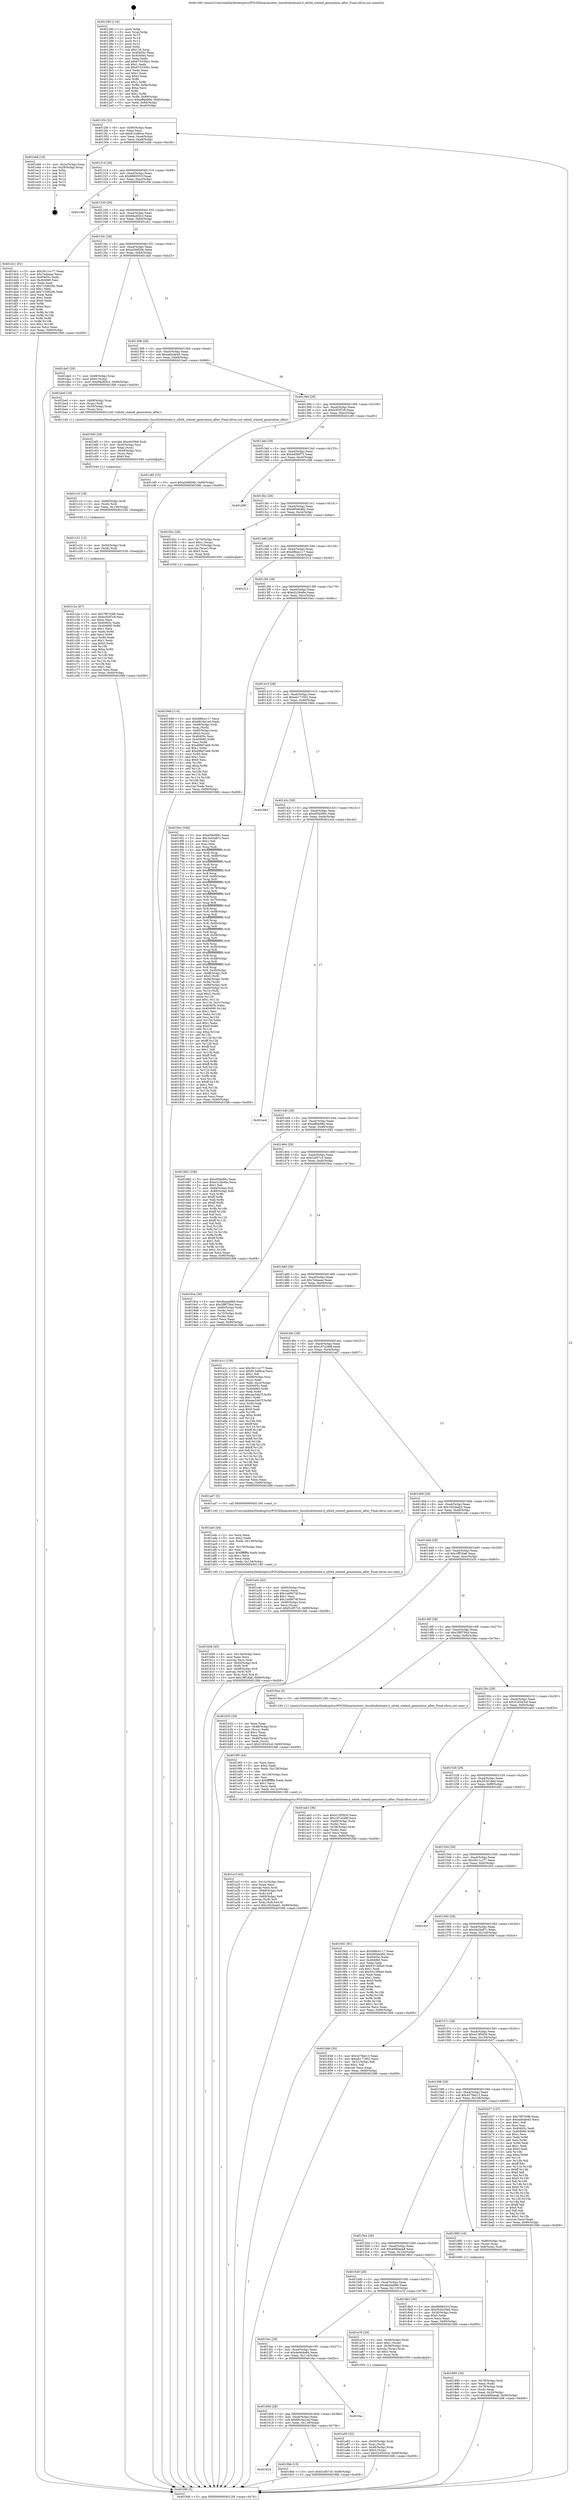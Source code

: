 digraph "0x401280" {
  label = "0x401280 (/mnt/c/Users/mathe/Desktop/tcc/POCII/binaries/extr_linuxfsnfsdstate.h_nfsd4_stateid_generation_after_Final-ollvm.out::main(0))"
  labelloc = "t"
  node[shape=record]

  Entry [label="",width=0.3,height=0.3,shape=circle,fillcolor=black,style=filled]
  "0x4012f4" [label="{
     0x4012f4 [32]\l
     | [instrs]\l
     &nbsp;&nbsp;0x4012f4 \<+6\>: mov -0x90(%rbp),%eax\l
     &nbsp;&nbsp;0x4012fa \<+2\>: mov %eax,%ecx\l
     &nbsp;&nbsp;0x4012fc \<+6\>: sub $0x812a8bca,%ecx\l
     &nbsp;&nbsp;0x401302 \<+6\>: mov %eax,-0xa4(%rbp)\l
     &nbsp;&nbsp;0x401308 \<+6\>: mov %ecx,-0xa8(%rbp)\l
     &nbsp;&nbsp;0x40130e \<+6\>: je 0000000000401ebb \<main+0xc3b\>\l
  }"]
  "0x401ebb" [label="{
     0x401ebb [18]\l
     | [instrs]\l
     &nbsp;&nbsp;0x401ebb \<+3\>: mov -0x2c(%rbp),%eax\l
     &nbsp;&nbsp;0x401ebe \<+4\>: lea -0x28(%rbp),%rsp\l
     &nbsp;&nbsp;0x401ec2 \<+1\>: pop %rbx\l
     &nbsp;&nbsp;0x401ec3 \<+2\>: pop %r12\l
     &nbsp;&nbsp;0x401ec5 \<+2\>: pop %r13\l
     &nbsp;&nbsp;0x401ec7 \<+2\>: pop %r14\l
     &nbsp;&nbsp;0x401ec9 \<+2\>: pop %r15\l
     &nbsp;&nbsp;0x401ecb \<+1\>: pop %rbp\l
     &nbsp;&nbsp;0x401ecc \<+1\>: ret\l
  }"]
  "0x401314" [label="{
     0x401314 [28]\l
     | [instrs]\l
     &nbsp;&nbsp;0x401314 \<+5\>: jmp 0000000000401319 \<main+0x99\>\l
     &nbsp;&nbsp;0x401319 \<+6\>: mov -0xa4(%rbp),%eax\l
     &nbsp;&nbsp;0x40131f \<+5\>: sub $0x8669351f,%eax\l
     &nbsp;&nbsp;0x401324 \<+6\>: mov %eax,-0xac(%rbp)\l
     &nbsp;&nbsp;0x40132a \<+6\>: je 0000000000401c94 \<main+0xa14\>\l
  }"]
  Exit [label="",width=0.3,height=0.3,shape=circle,fillcolor=black,style=filled,peripheries=2]
  "0x401c94" [label="{
     0x401c94\l
  }", style=dashed]
  "0x401330" [label="{
     0x401330 [28]\l
     | [instrs]\l
     &nbsp;&nbsp;0x401330 \<+5\>: jmp 0000000000401335 \<main+0xb5\>\l
     &nbsp;&nbsp;0x401335 \<+6\>: mov -0xa4(%rbp),%eax\l
     &nbsp;&nbsp;0x40133b \<+5\>: sub $0x94a4f3c3,%eax\l
     &nbsp;&nbsp;0x401340 \<+6\>: mov %eax,-0xb0(%rbp)\l
     &nbsp;&nbsp;0x401346 \<+6\>: je 0000000000401dc1 \<main+0xb41\>\l
  }"]
  "0x401c2e" [label="{
     0x401c2e [87]\l
     | [instrs]\l
     &nbsp;&nbsp;0x401c2e \<+5\>: mov $0x7f9703f6,%eax\l
     &nbsp;&nbsp;0x401c33 \<+5\>: mov $0xb3f3f7c9,%esi\l
     &nbsp;&nbsp;0x401c38 \<+2\>: xor %ecx,%ecx\l
     &nbsp;&nbsp;0x401c3a \<+7\>: mov 0x40405c,%edx\l
     &nbsp;&nbsp;0x401c41 \<+8\>: mov 0x404060,%r8d\l
     &nbsp;&nbsp;0x401c49 \<+3\>: sub $0x1,%ecx\l
     &nbsp;&nbsp;0x401c4c \<+3\>: mov %edx,%r9d\l
     &nbsp;&nbsp;0x401c4f \<+3\>: add %ecx,%r9d\l
     &nbsp;&nbsp;0x401c52 \<+4\>: imul %r9d,%edx\l
     &nbsp;&nbsp;0x401c56 \<+3\>: and $0x1,%edx\l
     &nbsp;&nbsp;0x401c59 \<+3\>: cmp $0x0,%edx\l
     &nbsp;&nbsp;0x401c5c \<+4\>: sete %r10b\l
     &nbsp;&nbsp;0x401c60 \<+4\>: cmp $0xa,%r8d\l
     &nbsp;&nbsp;0x401c64 \<+4\>: setl %r11b\l
     &nbsp;&nbsp;0x401c68 \<+3\>: mov %r10b,%bl\l
     &nbsp;&nbsp;0x401c6b \<+3\>: and %r11b,%bl\l
     &nbsp;&nbsp;0x401c6e \<+3\>: xor %r11b,%r10b\l
     &nbsp;&nbsp;0x401c71 \<+3\>: or %r10b,%bl\l
     &nbsp;&nbsp;0x401c74 \<+3\>: test $0x1,%bl\l
     &nbsp;&nbsp;0x401c77 \<+3\>: cmovne %esi,%eax\l
     &nbsp;&nbsp;0x401c7a \<+6\>: mov %eax,-0x90(%rbp)\l
     &nbsp;&nbsp;0x401c80 \<+5\>: jmp 0000000000401fd8 \<main+0xd58\>\l
  }"]
  "0x401dc1" [label="{
     0x401dc1 [91]\l
     | [instrs]\l
     &nbsp;&nbsp;0x401dc1 \<+5\>: mov $0x3611cc77,%eax\l
     &nbsp;&nbsp;0x401dc6 \<+5\>: mov $0x7edaaae,%ecx\l
     &nbsp;&nbsp;0x401dcb \<+7\>: mov 0x40405c,%edx\l
     &nbsp;&nbsp;0x401dd2 \<+7\>: mov 0x404060,%esi\l
     &nbsp;&nbsp;0x401dd9 \<+2\>: mov %edx,%edi\l
     &nbsp;&nbsp;0x401ddb \<+6\>: sub $0x7c30620b,%edi\l
     &nbsp;&nbsp;0x401de1 \<+3\>: sub $0x1,%edi\l
     &nbsp;&nbsp;0x401de4 \<+6\>: add $0x7c30620b,%edi\l
     &nbsp;&nbsp;0x401dea \<+3\>: imul %edi,%edx\l
     &nbsp;&nbsp;0x401ded \<+3\>: and $0x1,%edx\l
     &nbsp;&nbsp;0x401df0 \<+3\>: cmp $0x0,%edx\l
     &nbsp;&nbsp;0x401df3 \<+4\>: sete %r8b\l
     &nbsp;&nbsp;0x401df7 \<+3\>: cmp $0xa,%esi\l
     &nbsp;&nbsp;0x401dfa \<+4\>: setl %r9b\l
     &nbsp;&nbsp;0x401dfe \<+3\>: mov %r8b,%r10b\l
     &nbsp;&nbsp;0x401e01 \<+3\>: and %r9b,%r10b\l
     &nbsp;&nbsp;0x401e04 \<+3\>: xor %r9b,%r8b\l
     &nbsp;&nbsp;0x401e07 \<+3\>: or %r8b,%r10b\l
     &nbsp;&nbsp;0x401e0a \<+4\>: test $0x1,%r10b\l
     &nbsp;&nbsp;0x401e0e \<+3\>: cmovne %ecx,%eax\l
     &nbsp;&nbsp;0x401e11 \<+6\>: mov %eax,-0x90(%rbp)\l
     &nbsp;&nbsp;0x401e17 \<+5\>: jmp 0000000000401fd8 \<main+0xd58\>\l
  }"]
  "0x40134c" [label="{
     0x40134c [28]\l
     | [instrs]\l
     &nbsp;&nbsp;0x40134c \<+5\>: jmp 0000000000401351 \<main+0xd1\>\l
     &nbsp;&nbsp;0x401351 \<+6\>: mov -0xa4(%rbp),%eax\l
     &nbsp;&nbsp;0x401357 \<+5\>: sub $0xa549f26b,%eax\l
     &nbsp;&nbsp;0x40135c \<+6\>: mov %eax,-0xb4(%rbp)\l
     &nbsp;&nbsp;0x401362 \<+6\>: je 0000000000401da5 \<main+0xb25\>\l
  }"]
  "0x401c22" [label="{
     0x401c22 [12]\l
     | [instrs]\l
     &nbsp;&nbsp;0x401c22 \<+4\>: mov -0x50(%rbp),%rdi\l
     &nbsp;&nbsp;0x401c26 \<+3\>: mov (%rdi),%rdi\l
     &nbsp;&nbsp;0x401c29 \<+5\>: call 0000000000401030 \<free@plt\>\l
     | [calls]\l
     &nbsp;&nbsp;0x401030 \{1\} (unknown)\l
  }"]
  "0x401da5" [label="{
     0x401da5 [28]\l
     | [instrs]\l
     &nbsp;&nbsp;0x401da5 \<+7\>: mov -0x88(%rbp),%rax\l
     &nbsp;&nbsp;0x401dac \<+6\>: movl $0x0,(%rax)\l
     &nbsp;&nbsp;0x401db2 \<+10\>: movl $0x94a4f3c3,-0x90(%rbp)\l
     &nbsp;&nbsp;0x401dbc \<+5\>: jmp 0000000000401fd8 \<main+0xd58\>\l
  }"]
  "0x401368" [label="{
     0x401368 [28]\l
     | [instrs]\l
     &nbsp;&nbsp;0x401368 \<+5\>: jmp 000000000040136d \<main+0xed\>\l
     &nbsp;&nbsp;0x40136d \<+6\>: mov -0xa4(%rbp),%eax\l
     &nbsp;&nbsp;0x401373 \<+5\>: sub $0xaa9cde45,%eax\l
     &nbsp;&nbsp;0x401378 \<+6\>: mov %eax,-0xb8(%rbp)\l
     &nbsp;&nbsp;0x40137e \<+6\>: je 0000000000401be0 \<main+0x960\>\l
  }"]
  "0x401c10" [label="{
     0x401c10 [18]\l
     | [instrs]\l
     &nbsp;&nbsp;0x401c10 \<+4\>: mov -0x68(%rbp),%rdi\l
     &nbsp;&nbsp;0x401c14 \<+3\>: mov (%rdi),%rdi\l
     &nbsp;&nbsp;0x401c17 \<+6\>: mov %eax,-0x138(%rbp)\l
     &nbsp;&nbsp;0x401c1d \<+5\>: call 0000000000401030 \<free@plt\>\l
     | [calls]\l
     &nbsp;&nbsp;0x401030 \{1\} (unknown)\l
  }"]
  "0x401be0" [label="{
     0x401be0 [19]\l
     | [instrs]\l
     &nbsp;&nbsp;0x401be0 \<+4\>: mov -0x68(%rbp),%rax\l
     &nbsp;&nbsp;0x401be4 \<+3\>: mov (%rax),%rdi\l
     &nbsp;&nbsp;0x401be7 \<+4\>: mov -0x50(%rbp),%rax\l
     &nbsp;&nbsp;0x401beb \<+3\>: mov (%rax),%rsi\l
     &nbsp;&nbsp;0x401bee \<+5\>: call 0000000000401240 \<nfsd4_stateid_generation_after\>\l
     | [calls]\l
     &nbsp;&nbsp;0x401240 \{1\} (/mnt/c/Users/mathe/Desktop/tcc/POCII/binaries/extr_linuxfsnfsdstate.h_nfsd4_stateid_generation_after_Final-ollvm.out::nfsd4_stateid_generation_after)\l
  }"]
  "0x401384" [label="{
     0x401384 [28]\l
     | [instrs]\l
     &nbsp;&nbsp;0x401384 \<+5\>: jmp 0000000000401389 \<main+0x109\>\l
     &nbsp;&nbsp;0x401389 \<+6\>: mov -0xa4(%rbp),%eax\l
     &nbsp;&nbsp;0x40138f \<+5\>: sub $0xb3f3f7c9,%eax\l
     &nbsp;&nbsp;0x401394 \<+6\>: mov %eax,-0xbc(%rbp)\l
     &nbsp;&nbsp;0x40139a \<+6\>: je 0000000000401c85 \<main+0xa05\>\l
  }"]
  "0x401bf3" [label="{
     0x401bf3 [29]\l
     | [instrs]\l
     &nbsp;&nbsp;0x401bf3 \<+10\>: movabs $0x4020b6,%rdi\l
     &nbsp;&nbsp;0x401bfd \<+4\>: mov -0x40(%rbp),%rsi\l
     &nbsp;&nbsp;0x401c01 \<+2\>: mov %eax,(%rsi)\l
     &nbsp;&nbsp;0x401c03 \<+4\>: mov -0x40(%rbp),%rsi\l
     &nbsp;&nbsp;0x401c07 \<+2\>: mov (%rsi),%esi\l
     &nbsp;&nbsp;0x401c09 \<+2\>: mov $0x0,%al\l
     &nbsp;&nbsp;0x401c0b \<+5\>: call 0000000000401040 \<printf@plt\>\l
     | [calls]\l
     &nbsp;&nbsp;0x401040 \{1\} (unknown)\l
  }"]
  "0x401c85" [label="{
     0x401c85 [15]\l
     | [instrs]\l
     &nbsp;&nbsp;0x401c85 \<+10\>: movl $0xa549f26b,-0x90(%rbp)\l
     &nbsp;&nbsp;0x401c8f \<+5\>: jmp 0000000000401fd8 \<main+0xd58\>\l
  }"]
  "0x4013a0" [label="{
     0x4013a0 [28]\l
     | [instrs]\l
     &nbsp;&nbsp;0x4013a0 \<+5\>: jmp 00000000004013a5 \<main+0x125\>\l
     &nbsp;&nbsp;0x4013a5 \<+6\>: mov -0xa4(%rbp),%eax\l
     &nbsp;&nbsp;0x4013ab \<+5\>: sub $0xb45f4f75,%eax\l
     &nbsp;&nbsp;0x4013b0 \<+6\>: mov %eax,-0xc0(%rbp)\l
     &nbsp;&nbsp;0x4013b6 \<+6\>: je 0000000000401d96 \<main+0xb16\>\l
  }"]
  "0x401b08" [label="{
     0x401b08 [45]\l
     | [instrs]\l
     &nbsp;&nbsp;0x401b08 \<+6\>: mov -0x134(%rbp),%ecx\l
     &nbsp;&nbsp;0x401b0e \<+3\>: imul %eax,%ecx\l
     &nbsp;&nbsp;0x401b11 \<+3\>: movslq %ecx,%rdi\l
     &nbsp;&nbsp;0x401b14 \<+4\>: mov -0x50(%rbp),%r8\l
     &nbsp;&nbsp;0x401b18 \<+3\>: mov (%r8),%r8\l
     &nbsp;&nbsp;0x401b1b \<+4\>: mov -0x48(%rbp),%r9\l
     &nbsp;&nbsp;0x401b1f \<+3\>: movslq (%r9),%r9\l
     &nbsp;&nbsp;0x401b22 \<+4\>: mov %rdi,(%r8,%r9,8)\l
     &nbsp;&nbsp;0x401b26 \<+10\>: movl $0x1fff16a6,-0x90(%rbp)\l
     &nbsp;&nbsp;0x401b30 \<+5\>: jmp 0000000000401fd8 \<main+0xd58\>\l
  }"]
  "0x401d96" [label="{
     0x401d96\l
  }", style=dashed]
  "0x4013bc" [label="{
     0x4013bc [28]\l
     | [instrs]\l
     &nbsp;&nbsp;0x4013bc \<+5\>: jmp 00000000004013c1 \<main+0x141\>\l
     &nbsp;&nbsp;0x4013c1 \<+6\>: mov -0xa4(%rbp),%eax\l
     &nbsp;&nbsp;0x4013c7 \<+5\>: sub $0xb95de482,%eax\l
     &nbsp;&nbsp;0x4013cc \<+6\>: mov %eax,-0xc4(%rbp)\l
     &nbsp;&nbsp;0x4013d2 \<+6\>: je 000000000040192c \<main+0x6ac\>\l
  }"]
  "0x401adc" [label="{
     0x401adc [44]\l
     | [instrs]\l
     &nbsp;&nbsp;0x401adc \<+2\>: xor %ecx,%ecx\l
     &nbsp;&nbsp;0x401ade \<+5\>: mov $0x2,%edx\l
     &nbsp;&nbsp;0x401ae3 \<+6\>: mov %edx,-0x130(%rbp)\l
     &nbsp;&nbsp;0x401ae9 \<+1\>: cltd\l
     &nbsp;&nbsp;0x401aea \<+6\>: mov -0x130(%rbp),%esi\l
     &nbsp;&nbsp;0x401af0 \<+2\>: idiv %esi\l
     &nbsp;&nbsp;0x401af2 \<+6\>: imul $0xfffffffe,%edx,%edx\l
     &nbsp;&nbsp;0x401af8 \<+3\>: sub $0x1,%ecx\l
     &nbsp;&nbsp;0x401afb \<+2\>: sub %ecx,%edx\l
     &nbsp;&nbsp;0x401afd \<+6\>: mov %edx,-0x134(%rbp)\l
     &nbsp;&nbsp;0x401b03 \<+5\>: call 0000000000401160 \<next_i\>\l
     | [calls]\l
     &nbsp;&nbsp;0x401160 \{1\} (/mnt/c/Users/mathe/Desktop/tcc/POCII/binaries/extr_linuxfsnfsdstate.h_nfsd4_stateid_generation_after_Final-ollvm.out::next_i)\l
  }"]
  "0x40192c" [label="{
     0x40192c [29]\l
     | [instrs]\l
     &nbsp;&nbsp;0x40192c \<+4\>: mov -0x70(%rbp),%rax\l
     &nbsp;&nbsp;0x401930 \<+6\>: movl $0x1,(%rax)\l
     &nbsp;&nbsp;0x401936 \<+4\>: mov -0x70(%rbp),%rax\l
     &nbsp;&nbsp;0x40193a \<+3\>: movslq (%rax),%rax\l
     &nbsp;&nbsp;0x40193d \<+4\>: shl $0x3,%rax\l
     &nbsp;&nbsp;0x401941 \<+3\>: mov %rax,%rdi\l
     &nbsp;&nbsp;0x401944 \<+5\>: call 0000000000401050 \<malloc@plt\>\l
     | [calls]\l
     &nbsp;&nbsp;0x401050 \{1\} (unknown)\l
  }"]
  "0x4013d8" [label="{
     0x4013d8 [28]\l
     | [instrs]\l
     &nbsp;&nbsp;0x4013d8 \<+5\>: jmp 00000000004013dd \<main+0x15d\>\l
     &nbsp;&nbsp;0x4013dd \<+6\>: mov -0xa4(%rbp),%eax\l
     &nbsp;&nbsp;0x4013e3 \<+5\>: sub $0xd96ce117,%eax\l
     &nbsp;&nbsp;0x4013e8 \<+6\>: mov %eax,-0xc8(%rbp)\l
     &nbsp;&nbsp;0x4013ee \<+6\>: je 0000000000401f12 \<main+0xc92\>\l
  }"]
  "0x401a93" [label="{
     0x401a93 [32]\l
     | [instrs]\l
     &nbsp;&nbsp;0x401a93 \<+4\>: mov -0x50(%rbp),%rdi\l
     &nbsp;&nbsp;0x401a97 \<+3\>: mov %rax,(%rdi)\l
     &nbsp;&nbsp;0x401a9a \<+4\>: mov -0x48(%rbp),%rax\l
     &nbsp;&nbsp;0x401a9e \<+6\>: movl $0x0,(%rax)\l
     &nbsp;&nbsp;0x401aa4 \<+10\>: movl $0x316543cd,-0x90(%rbp)\l
     &nbsp;&nbsp;0x401aae \<+5\>: jmp 0000000000401fd8 \<main+0xd58\>\l
  }"]
  "0x401f12" [label="{
     0x401f12\l
  }", style=dashed]
  "0x4013f4" [label="{
     0x4013f4 [28]\l
     | [instrs]\l
     &nbsp;&nbsp;0x4013f4 \<+5\>: jmp 00000000004013f9 \<main+0x179\>\l
     &nbsp;&nbsp;0x4013f9 \<+6\>: mov -0xa4(%rbp),%eax\l
     &nbsp;&nbsp;0x4013ff \<+5\>: sub $0xe2c3b46a,%eax\l
     &nbsp;&nbsp;0x401404 \<+6\>: mov %eax,-0xcc(%rbp)\l
     &nbsp;&nbsp;0x40140a \<+6\>: je 00000000004016ec \<main+0x46c\>\l
  }"]
  "0x401a1f" [label="{
     0x401a1f [45]\l
     | [instrs]\l
     &nbsp;&nbsp;0x401a1f \<+6\>: mov -0x12c(%rbp),%ecx\l
     &nbsp;&nbsp;0x401a25 \<+3\>: imul %eax,%ecx\l
     &nbsp;&nbsp;0x401a28 \<+3\>: movslq %ecx,%rdi\l
     &nbsp;&nbsp;0x401a2b \<+4\>: mov -0x68(%rbp),%r8\l
     &nbsp;&nbsp;0x401a2f \<+3\>: mov (%r8),%r8\l
     &nbsp;&nbsp;0x401a32 \<+4\>: mov -0x60(%rbp),%r9\l
     &nbsp;&nbsp;0x401a36 \<+3\>: movslq (%r9),%r9\l
     &nbsp;&nbsp;0x401a39 \<+4\>: mov %rdi,(%r8,%r9,8)\l
     &nbsp;&nbsp;0x401a3d \<+10\>: movl $0x1922bab2,-0x90(%rbp)\l
     &nbsp;&nbsp;0x401a47 \<+5\>: jmp 0000000000401fd8 \<main+0xd58\>\l
  }"]
  "0x4016ec" [label="{
     0x4016ec [346]\l
     | [instrs]\l
     &nbsp;&nbsp;0x4016ec \<+5\>: mov $0xef5bd90c,%eax\l
     &nbsp;&nbsp;0x4016f1 \<+5\>: mov $0x3e43a87c,%ecx\l
     &nbsp;&nbsp;0x4016f6 \<+2\>: mov $0x1,%dl\l
     &nbsp;&nbsp;0x4016f8 \<+2\>: xor %esi,%esi\l
     &nbsp;&nbsp;0x4016fa \<+3\>: mov %rsp,%rdi\l
     &nbsp;&nbsp;0x4016fd \<+4\>: add $0xfffffffffffffff0,%rdi\l
     &nbsp;&nbsp;0x401701 \<+3\>: mov %rdi,%rsp\l
     &nbsp;&nbsp;0x401704 \<+7\>: mov %rdi,-0x88(%rbp)\l
     &nbsp;&nbsp;0x40170b \<+3\>: mov %rsp,%rdi\l
     &nbsp;&nbsp;0x40170e \<+4\>: add $0xfffffffffffffff0,%rdi\l
     &nbsp;&nbsp;0x401712 \<+3\>: mov %rdi,%rsp\l
     &nbsp;&nbsp;0x401715 \<+3\>: mov %rsp,%r8\l
     &nbsp;&nbsp;0x401718 \<+4\>: add $0xfffffffffffffff0,%r8\l
     &nbsp;&nbsp;0x40171c \<+3\>: mov %r8,%rsp\l
     &nbsp;&nbsp;0x40171f \<+4\>: mov %r8,-0x80(%rbp)\l
     &nbsp;&nbsp;0x401723 \<+3\>: mov %rsp,%r8\l
     &nbsp;&nbsp;0x401726 \<+4\>: add $0xfffffffffffffff0,%r8\l
     &nbsp;&nbsp;0x40172a \<+3\>: mov %r8,%rsp\l
     &nbsp;&nbsp;0x40172d \<+4\>: mov %r8,-0x78(%rbp)\l
     &nbsp;&nbsp;0x401731 \<+3\>: mov %rsp,%r8\l
     &nbsp;&nbsp;0x401734 \<+4\>: add $0xfffffffffffffff0,%r8\l
     &nbsp;&nbsp;0x401738 \<+3\>: mov %r8,%rsp\l
     &nbsp;&nbsp;0x40173b \<+4\>: mov %r8,-0x70(%rbp)\l
     &nbsp;&nbsp;0x40173f \<+3\>: mov %rsp,%r8\l
     &nbsp;&nbsp;0x401742 \<+4\>: add $0xfffffffffffffff0,%r8\l
     &nbsp;&nbsp;0x401746 \<+3\>: mov %r8,%rsp\l
     &nbsp;&nbsp;0x401749 \<+4\>: mov %r8,-0x68(%rbp)\l
     &nbsp;&nbsp;0x40174d \<+3\>: mov %rsp,%r8\l
     &nbsp;&nbsp;0x401750 \<+4\>: add $0xfffffffffffffff0,%r8\l
     &nbsp;&nbsp;0x401754 \<+3\>: mov %r8,%rsp\l
     &nbsp;&nbsp;0x401757 \<+4\>: mov %r8,-0x60(%rbp)\l
     &nbsp;&nbsp;0x40175b \<+3\>: mov %rsp,%r8\l
     &nbsp;&nbsp;0x40175e \<+4\>: add $0xfffffffffffffff0,%r8\l
     &nbsp;&nbsp;0x401762 \<+3\>: mov %r8,%rsp\l
     &nbsp;&nbsp;0x401765 \<+4\>: mov %r8,-0x58(%rbp)\l
     &nbsp;&nbsp;0x401769 \<+3\>: mov %rsp,%r8\l
     &nbsp;&nbsp;0x40176c \<+4\>: add $0xfffffffffffffff0,%r8\l
     &nbsp;&nbsp;0x401770 \<+3\>: mov %r8,%rsp\l
     &nbsp;&nbsp;0x401773 \<+4\>: mov %r8,-0x50(%rbp)\l
     &nbsp;&nbsp;0x401777 \<+3\>: mov %rsp,%r8\l
     &nbsp;&nbsp;0x40177a \<+4\>: add $0xfffffffffffffff0,%r8\l
     &nbsp;&nbsp;0x40177e \<+3\>: mov %r8,%rsp\l
     &nbsp;&nbsp;0x401781 \<+4\>: mov %r8,-0x48(%rbp)\l
     &nbsp;&nbsp;0x401785 \<+3\>: mov %rsp,%r8\l
     &nbsp;&nbsp;0x401788 \<+4\>: add $0xfffffffffffffff0,%r8\l
     &nbsp;&nbsp;0x40178c \<+3\>: mov %r8,%rsp\l
     &nbsp;&nbsp;0x40178f \<+4\>: mov %r8,-0x40(%rbp)\l
     &nbsp;&nbsp;0x401793 \<+7\>: mov -0x88(%rbp),%r8\l
     &nbsp;&nbsp;0x40179a \<+7\>: movl $0x0,(%r8)\l
     &nbsp;&nbsp;0x4017a1 \<+7\>: mov -0x94(%rbp),%r9d\l
     &nbsp;&nbsp;0x4017a8 \<+3\>: mov %r9d,(%rdi)\l
     &nbsp;&nbsp;0x4017ab \<+4\>: mov -0x80(%rbp),%r8\l
     &nbsp;&nbsp;0x4017af \<+7\>: mov -0xa0(%rbp),%r10\l
     &nbsp;&nbsp;0x4017b6 \<+3\>: mov %r10,(%r8)\l
     &nbsp;&nbsp;0x4017b9 \<+3\>: cmpl $0x2,(%rdi)\l
     &nbsp;&nbsp;0x4017bc \<+4\>: setne %r11b\l
     &nbsp;&nbsp;0x4017c0 \<+4\>: and $0x1,%r11b\l
     &nbsp;&nbsp;0x4017c4 \<+4\>: mov %r11b,-0x31(%rbp)\l
     &nbsp;&nbsp;0x4017c8 \<+7\>: mov 0x40405c,%ebx\l
     &nbsp;&nbsp;0x4017cf \<+8\>: mov 0x404060,%r14d\l
     &nbsp;&nbsp;0x4017d7 \<+3\>: sub $0x1,%esi\l
     &nbsp;&nbsp;0x4017da \<+3\>: mov %ebx,%r15d\l
     &nbsp;&nbsp;0x4017dd \<+3\>: add %esi,%r15d\l
     &nbsp;&nbsp;0x4017e0 \<+4\>: imul %r15d,%ebx\l
     &nbsp;&nbsp;0x4017e4 \<+3\>: and $0x1,%ebx\l
     &nbsp;&nbsp;0x4017e7 \<+3\>: cmp $0x0,%ebx\l
     &nbsp;&nbsp;0x4017ea \<+4\>: sete %r11b\l
     &nbsp;&nbsp;0x4017ee \<+4\>: cmp $0xa,%r14d\l
     &nbsp;&nbsp;0x4017f2 \<+4\>: setl %r12b\l
     &nbsp;&nbsp;0x4017f6 \<+3\>: mov %r11b,%r13b\l
     &nbsp;&nbsp;0x4017f9 \<+4\>: xor $0xff,%r13b\l
     &nbsp;&nbsp;0x4017fd \<+3\>: mov %r12b,%sil\l
     &nbsp;&nbsp;0x401800 \<+4\>: xor $0xff,%sil\l
     &nbsp;&nbsp;0x401804 \<+3\>: xor $0x1,%dl\l
     &nbsp;&nbsp;0x401807 \<+3\>: mov %r13b,%dil\l
     &nbsp;&nbsp;0x40180a \<+4\>: and $0xff,%dil\l
     &nbsp;&nbsp;0x40180e \<+3\>: and %dl,%r11b\l
     &nbsp;&nbsp;0x401811 \<+3\>: mov %sil,%r8b\l
     &nbsp;&nbsp;0x401814 \<+4\>: and $0xff,%r8b\l
     &nbsp;&nbsp;0x401818 \<+3\>: and %dl,%r12b\l
     &nbsp;&nbsp;0x40181b \<+3\>: or %r11b,%dil\l
     &nbsp;&nbsp;0x40181e \<+3\>: or %r12b,%r8b\l
     &nbsp;&nbsp;0x401821 \<+3\>: xor %r8b,%dil\l
     &nbsp;&nbsp;0x401824 \<+3\>: or %sil,%r13b\l
     &nbsp;&nbsp;0x401827 \<+4\>: xor $0xff,%r13b\l
     &nbsp;&nbsp;0x40182b \<+3\>: or $0x1,%dl\l
     &nbsp;&nbsp;0x40182e \<+3\>: and %dl,%r13b\l
     &nbsp;&nbsp;0x401831 \<+3\>: or %r13b,%dil\l
     &nbsp;&nbsp;0x401834 \<+4\>: test $0x1,%dil\l
     &nbsp;&nbsp;0x401838 \<+3\>: cmovne %ecx,%eax\l
     &nbsp;&nbsp;0x40183b \<+6\>: mov %eax,-0x90(%rbp)\l
     &nbsp;&nbsp;0x401841 \<+5\>: jmp 0000000000401fd8 \<main+0xd58\>\l
  }"]
  "0x401410" [label="{
     0x401410 [28]\l
     | [instrs]\l
     &nbsp;&nbsp;0x401410 \<+5\>: jmp 0000000000401415 \<main+0x195\>\l
     &nbsp;&nbsp;0x401415 \<+6\>: mov -0xa4(%rbp),%eax\l
     &nbsp;&nbsp;0x40141b \<+5\>: sub $0xeb171952,%eax\l
     &nbsp;&nbsp;0x401420 \<+6\>: mov %eax,-0xd0(%rbp)\l
     &nbsp;&nbsp;0x401426 \<+6\>: je 0000000000401864 \<main+0x5e4\>\l
  }"]
  "0x4019f3" [label="{
     0x4019f3 [44]\l
     | [instrs]\l
     &nbsp;&nbsp;0x4019f3 \<+2\>: xor %ecx,%ecx\l
     &nbsp;&nbsp;0x4019f5 \<+5\>: mov $0x2,%edx\l
     &nbsp;&nbsp;0x4019fa \<+6\>: mov %edx,-0x128(%rbp)\l
     &nbsp;&nbsp;0x401a00 \<+1\>: cltd\l
     &nbsp;&nbsp;0x401a01 \<+6\>: mov -0x128(%rbp),%esi\l
     &nbsp;&nbsp;0x401a07 \<+2\>: idiv %esi\l
     &nbsp;&nbsp;0x401a09 \<+6\>: imul $0xfffffffe,%edx,%edx\l
     &nbsp;&nbsp;0x401a0f \<+3\>: sub $0x1,%ecx\l
     &nbsp;&nbsp;0x401a12 \<+2\>: sub %ecx,%edx\l
     &nbsp;&nbsp;0x401a14 \<+6\>: mov %edx,-0x12c(%rbp)\l
     &nbsp;&nbsp;0x401a1a \<+5\>: call 0000000000401160 \<next_i\>\l
     | [calls]\l
     &nbsp;&nbsp;0x401160 \{1\} (/mnt/c/Users/mathe/Desktop/tcc/POCII/binaries/extr_linuxfsnfsdstate.h_nfsd4_stateid_generation_after_Final-ollvm.out::next_i)\l
  }"]
  "0x401864" [label="{
     0x401864\l
  }", style=dashed]
  "0x40142c" [label="{
     0x40142c [28]\l
     | [instrs]\l
     &nbsp;&nbsp;0x40142c \<+5\>: jmp 0000000000401431 \<main+0x1b1\>\l
     &nbsp;&nbsp;0x401431 \<+6\>: mov -0xa4(%rbp),%eax\l
     &nbsp;&nbsp;0x401437 \<+5\>: sub $0xef5bd90c,%eax\l
     &nbsp;&nbsp;0x40143c \<+6\>: mov %eax,-0xd4(%rbp)\l
     &nbsp;&nbsp;0x401442 \<+6\>: je 0000000000401ecd \<main+0xc4d\>\l
  }"]
  "0x401624" [label="{
     0x401624\l
  }", style=dashed]
  "0x401ecd" [label="{
     0x401ecd\l
  }", style=dashed]
  "0x401448" [label="{
     0x401448 [28]\l
     | [instrs]\l
     &nbsp;&nbsp;0x401448 \<+5\>: jmp 000000000040144d \<main+0x1cd\>\l
     &nbsp;&nbsp;0x40144d \<+6\>: mov -0xa4(%rbp),%eax\l
     &nbsp;&nbsp;0x401453 \<+5\>: sub $0xeff4a98d,%eax\l
     &nbsp;&nbsp;0x401458 \<+6\>: mov %eax,-0xd8(%rbp)\l
     &nbsp;&nbsp;0x40145e \<+6\>: je 0000000000401682 \<main+0x402\>\l
  }"]
  "0x4019bb" [label="{
     0x4019bb [15]\l
     | [instrs]\l
     &nbsp;&nbsp;0x4019bb \<+10\>: movl $0xf1ef57c5,-0x90(%rbp)\l
     &nbsp;&nbsp;0x4019c5 \<+5\>: jmp 0000000000401fd8 \<main+0xd58\>\l
  }"]
  "0x401682" [label="{
     0x401682 [106]\l
     | [instrs]\l
     &nbsp;&nbsp;0x401682 \<+5\>: mov $0xef5bd90c,%eax\l
     &nbsp;&nbsp;0x401687 \<+5\>: mov $0xe2c3b46a,%ecx\l
     &nbsp;&nbsp;0x40168c \<+2\>: mov $0x1,%dl\l
     &nbsp;&nbsp;0x40168e \<+7\>: mov -0x8a(%rbp),%sil\l
     &nbsp;&nbsp;0x401695 \<+7\>: mov -0x89(%rbp),%dil\l
     &nbsp;&nbsp;0x40169c \<+3\>: mov %sil,%r8b\l
     &nbsp;&nbsp;0x40169f \<+4\>: xor $0xff,%r8b\l
     &nbsp;&nbsp;0x4016a3 \<+3\>: mov %dil,%r9b\l
     &nbsp;&nbsp;0x4016a6 \<+4\>: xor $0xff,%r9b\l
     &nbsp;&nbsp;0x4016aa \<+3\>: xor $0x1,%dl\l
     &nbsp;&nbsp;0x4016ad \<+3\>: mov %r8b,%r10b\l
     &nbsp;&nbsp;0x4016b0 \<+4\>: and $0xff,%r10b\l
     &nbsp;&nbsp;0x4016b4 \<+3\>: and %dl,%sil\l
     &nbsp;&nbsp;0x4016b7 \<+3\>: mov %r9b,%r11b\l
     &nbsp;&nbsp;0x4016ba \<+4\>: and $0xff,%r11b\l
     &nbsp;&nbsp;0x4016be \<+3\>: and %dl,%dil\l
     &nbsp;&nbsp;0x4016c1 \<+3\>: or %sil,%r10b\l
     &nbsp;&nbsp;0x4016c4 \<+3\>: or %dil,%r11b\l
     &nbsp;&nbsp;0x4016c7 \<+3\>: xor %r11b,%r10b\l
     &nbsp;&nbsp;0x4016ca \<+3\>: or %r9b,%r8b\l
     &nbsp;&nbsp;0x4016cd \<+4\>: xor $0xff,%r8b\l
     &nbsp;&nbsp;0x4016d1 \<+3\>: or $0x1,%dl\l
     &nbsp;&nbsp;0x4016d4 \<+3\>: and %dl,%r8b\l
     &nbsp;&nbsp;0x4016d7 \<+3\>: or %r8b,%r10b\l
     &nbsp;&nbsp;0x4016da \<+4\>: test $0x1,%r10b\l
     &nbsp;&nbsp;0x4016de \<+3\>: cmovne %ecx,%eax\l
     &nbsp;&nbsp;0x4016e1 \<+6\>: mov %eax,-0x90(%rbp)\l
     &nbsp;&nbsp;0x4016e7 \<+5\>: jmp 0000000000401fd8 \<main+0xd58\>\l
  }"]
  "0x401464" [label="{
     0x401464 [28]\l
     | [instrs]\l
     &nbsp;&nbsp;0x401464 \<+5\>: jmp 0000000000401469 \<main+0x1e9\>\l
     &nbsp;&nbsp;0x401469 \<+6\>: mov -0xa4(%rbp),%eax\l
     &nbsp;&nbsp;0x40146f \<+5\>: sub $0xf1ef57c5,%eax\l
     &nbsp;&nbsp;0x401474 \<+6\>: mov %eax,-0xdc(%rbp)\l
     &nbsp;&nbsp;0x40147a \<+6\>: je 00000000004019ca \<main+0x74a\>\l
  }"]
  "0x401fd8" [label="{
     0x401fd8 [5]\l
     | [instrs]\l
     &nbsp;&nbsp;0x401fd8 \<+5\>: jmp 00000000004012f4 \<main+0x74\>\l
  }"]
  "0x401280" [label="{
     0x401280 [116]\l
     | [instrs]\l
     &nbsp;&nbsp;0x401280 \<+1\>: push %rbp\l
     &nbsp;&nbsp;0x401281 \<+3\>: mov %rsp,%rbp\l
     &nbsp;&nbsp;0x401284 \<+2\>: push %r15\l
     &nbsp;&nbsp;0x401286 \<+2\>: push %r14\l
     &nbsp;&nbsp;0x401288 \<+2\>: push %r13\l
     &nbsp;&nbsp;0x40128a \<+2\>: push %r12\l
     &nbsp;&nbsp;0x40128c \<+1\>: push %rbx\l
     &nbsp;&nbsp;0x40128d \<+7\>: sub $0x128,%rsp\l
     &nbsp;&nbsp;0x401294 \<+7\>: mov 0x40405c,%eax\l
     &nbsp;&nbsp;0x40129b \<+7\>: mov 0x404060,%ecx\l
     &nbsp;&nbsp;0x4012a2 \<+2\>: mov %eax,%edx\l
     &nbsp;&nbsp;0x4012a4 \<+6\>: add $0x675330e1,%edx\l
     &nbsp;&nbsp;0x4012aa \<+3\>: sub $0x1,%edx\l
     &nbsp;&nbsp;0x4012ad \<+6\>: sub $0x675330e1,%edx\l
     &nbsp;&nbsp;0x4012b3 \<+3\>: imul %edx,%eax\l
     &nbsp;&nbsp;0x4012b6 \<+3\>: and $0x1,%eax\l
     &nbsp;&nbsp;0x4012b9 \<+3\>: cmp $0x0,%eax\l
     &nbsp;&nbsp;0x4012bc \<+4\>: sete %r8b\l
     &nbsp;&nbsp;0x4012c0 \<+4\>: and $0x1,%r8b\l
     &nbsp;&nbsp;0x4012c4 \<+7\>: mov %r8b,-0x8a(%rbp)\l
     &nbsp;&nbsp;0x4012cb \<+3\>: cmp $0xa,%ecx\l
     &nbsp;&nbsp;0x4012ce \<+4\>: setl %r8b\l
     &nbsp;&nbsp;0x4012d2 \<+4\>: and $0x1,%r8b\l
     &nbsp;&nbsp;0x4012d6 \<+7\>: mov %r8b,-0x89(%rbp)\l
     &nbsp;&nbsp;0x4012dd \<+10\>: movl $0xeff4a98d,-0x90(%rbp)\l
     &nbsp;&nbsp;0x4012e7 \<+6\>: mov %edi,-0x94(%rbp)\l
     &nbsp;&nbsp;0x4012ed \<+7\>: mov %rsi,-0xa0(%rbp)\l
  }"]
  "0x401608" [label="{
     0x401608 [28]\l
     | [instrs]\l
     &nbsp;&nbsp;0x401608 \<+5\>: jmp 000000000040160d \<main+0x38d\>\l
     &nbsp;&nbsp;0x40160d \<+6\>: mov -0xa4(%rbp),%eax\l
     &nbsp;&nbsp;0x401613 \<+5\>: sub $0x6816a1ed,%eax\l
     &nbsp;&nbsp;0x401618 \<+6\>: mov %eax,-0x118(%rbp)\l
     &nbsp;&nbsp;0x40161e \<+6\>: je 00000000004019bb \<main+0x73b\>\l
  }"]
  "0x401fac" [label="{
     0x401fac\l
  }", style=dashed]
  "0x4019ca" [label="{
     0x4019ca [36]\l
     | [instrs]\l
     &nbsp;&nbsp;0x4019ca \<+5\>: mov $0x4ba4a868,%eax\l
     &nbsp;&nbsp;0x4019cf \<+5\>: mov $0x2f8f7564,%ecx\l
     &nbsp;&nbsp;0x4019d4 \<+4\>: mov -0x60(%rbp),%rdx\l
     &nbsp;&nbsp;0x4019d8 \<+2\>: mov (%rdx),%esi\l
     &nbsp;&nbsp;0x4019da \<+4\>: mov -0x70(%rbp),%rdx\l
     &nbsp;&nbsp;0x4019de \<+2\>: cmp (%rdx),%esi\l
     &nbsp;&nbsp;0x4019e0 \<+3\>: cmovl %ecx,%eax\l
     &nbsp;&nbsp;0x4019e3 \<+6\>: mov %eax,-0x90(%rbp)\l
     &nbsp;&nbsp;0x4019e9 \<+5\>: jmp 0000000000401fd8 \<main+0xd58\>\l
  }"]
  "0x401480" [label="{
     0x401480 [28]\l
     | [instrs]\l
     &nbsp;&nbsp;0x401480 \<+5\>: jmp 0000000000401485 \<main+0x205\>\l
     &nbsp;&nbsp;0x401485 \<+6\>: mov -0xa4(%rbp),%eax\l
     &nbsp;&nbsp;0x40148b \<+5\>: sub $0x7edaaae,%eax\l
     &nbsp;&nbsp;0x401490 \<+6\>: mov %eax,-0xe0(%rbp)\l
     &nbsp;&nbsp;0x401496 \<+6\>: je 0000000000401e1c \<main+0xb9c\>\l
  }"]
  "0x4015ec" [label="{
     0x4015ec [28]\l
     | [instrs]\l
     &nbsp;&nbsp;0x4015ec \<+5\>: jmp 00000000004015f1 \<main+0x371\>\l
     &nbsp;&nbsp;0x4015f1 \<+6\>: mov -0xa4(%rbp),%eax\l
     &nbsp;&nbsp;0x4015f7 \<+5\>: sub $0x4e4d4a84,%eax\l
     &nbsp;&nbsp;0x4015fc \<+6\>: mov %eax,-0x114(%rbp)\l
     &nbsp;&nbsp;0x401602 \<+6\>: je 0000000000401fac \<main+0xd2c\>\l
  }"]
  "0x401e1c" [label="{
     0x401e1c [159]\l
     | [instrs]\l
     &nbsp;&nbsp;0x401e1c \<+5\>: mov $0x3611cc77,%eax\l
     &nbsp;&nbsp;0x401e21 \<+5\>: mov $0x812a8bca,%ecx\l
     &nbsp;&nbsp;0x401e26 \<+2\>: mov $0x1,%dl\l
     &nbsp;&nbsp;0x401e28 \<+7\>: mov -0x88(%rbp),%rsi\l
     &nbsp;&nbsp;0x401e2f \<+2\>: mov (%rsi),%edi\l
     &nbsp;&nbsp;0x401e31 \<+3\>: mov %edi,-0x2c(%rbp)\l
     &nbsp;&nbsp;0x401e34 \<+7\>: mov 0x40405c,%edi\l
     &nbsp;&nbsp;0x401e3b \<+8\>: mov 0x404060,%r8d\l
     &nbsp;&nbsp;0x401e43 \<+3\>: mov %edi,%r9d\l
     &nbsp;&nbsp;0x401e46 \<+7\>: sub $0xaac54b7f,%r9d\l
     &nbsp;&nbsp;0x401e4d \<+4\>: sub $0x1,%r9d\l
     &nbsp;&nbsp;0x401e51 \<+7\>: add $0xaac54b7f,%r9d\l
     &nbsp;&nbsp;0x401e58 \<+4\>: imul %r9d,%edi\l
     &nbsp;&nbsp;0x401e5c \<+3\>: and $0x1,%edi\l
     &nbsp;&nbsp;0x401e5f \<+3\>: cmp $0x0,%edi\l
     &nbsp;&nbsp;0x401e62 \<+4\>: sete %r10b\l
     &nbsp;&nbsp;0x401e66 \<+4\>: cmp $0xa,%r8d\l
     &nbsp;&nbsp;0x401e6a \<+4\>: setl %r11b\l
     &nbsp;&nbsp;0x401e6e \<+3\>: mov %r10b,%bl\l
     &nbsp;&nbsp;0x401e71 \<+3\>: xor $0xff,%bl\l
     &nbsp;&nbsp;0x401e74 \<+3\>: mov %r11b,%r14b\l
     &nbsp;&nbsp;0x401e77 \<+4\>: xor $0xff,%r14b\l
     &nbsp;&nbsp;0x401e7b \<+3\>: xor $0x1,%dl\l
     &nbsp;&nbsp;0x401e7e \<+3\>: mov %bl,%r15b\l
     &nbsp;&nbsp;0x401e81 \<+4\>: and $0xff,%r15b\l
     &nbsp;&nbsp;0x401e85 \<+3\>: and %dl,%r10b\l
     &nbsp;&nbsp;0x401e88 \<+3\>: mov %r14b,%r12b\l
     &nbsp;&nbsp;0x401e8b \<+4\>: and $0xff,%r12b\l
     &nbsp;&nbsp;0x401e8f \<+3\>: and %dl,%r11b\l
     &nbsp;&nbsp;0x401e92 \<+3\>: or %r10b,%r15b\l
     &nbsp;&nbsp;0x401e95 \<+3\>: or %r11b,%r12b\l
     &nbsp;&nbsp;0x401e98 \<+3\>: xor %r12b,%r15b\l
     &nbsp;&nbsp;0x401e9b \<+3\>: or %r14b,%bl\l
     &nbsp;&nbsp;0x401e9e \<+3\>: xor $0xff,%bl\l
     &nbsp;&nbsp;0x401ea1 \<+3\>: or $0x1,%dl\l
     &nbsp;&nbsp;0x401ea4 \<+2\>: and %dl,%bl\l
     &nbsp;&nbsp;0x401ea6 \<+3\>: or %bl,%r15b\l
     &nbsp;&nbsp;0x401ea9 \<+4\>: test $0x1,%r15b\l
     &nbsp;&nbsp;0x401ead \<+3\>: cmovne %ecx,%eax\l
     &nbsp;&nbsp;0x401eb0 \<+6\>: mov %eax,-0x90(%rbp)\l
     &nbsp;&nbsp;0x401eb6 \<+5\>: jmp 0000000000401fd8 \<main+0xd58\>\l
  }"]
  "0x40149c" [label="{
     0x40149c [28]\l
     | [instrs]\l
     &nbsp;&nbsp;0x40149c \<+5\>: jmp 00000000004014a1 \<main+0x221\>\l
     &nbsp;&nbsp;0x4014a1 \<+6\>: mov -0xa4(%rbp),%eax\l
     &nbsp;&nbsp;0x4014a7 \<+5\>: sub $0x187a268f,%eax\l
     &nbsp;&nbsp;0x4014ac \<+6\>: mov %eax,-0xe4(%rbp)\l
     &nbsp;&nbsp;0x4014b2 \<+6\>: je 0000000000401ad7 \<main+0x857\>\l
  }"]
  "0x401a76" [label="{
     0x401a76 [29]\l
     | [instrs]\l
     &nbsp;&nbsp;0x401a76 \<+4\>: mov -0x58(%rbp),%rax\l
     &nbsp;&nbsp;0x401a7a \<+6\>: movl $0x1,(%rax)\l
     &nbsp;&nbsp;0x401a80 \<+4\>: mov -0x58(%rbp),%rax\l
     &nbsp;&nbsp;0x401a84 \<+3\>: movslq (%rax),%rax\l
     &nbsp;&nbsp;0x401a87 \<+4\>: shl $0x3,%rax\l
     &nbsp;&nbsp;0x401a8b \<+3\>: mov %rax,%rdi\l
     &nbsp;&nbsp;0x401a8e \<+5\>: call 0000000000401050 \<malloc@plt\>\l
     | [calls]\l
     &nbsp;&nbsp;0x401050 \{1\} (unknown)\l
  }"]
  "0x401ad7" [label="{
     0x401ad7 [5]\l
     | [instrs]\l
     &nbsp;&nbsp;0x401ad7 \<+5\>: call 0000000000401160 \<next_i\>\l
     | [calls]\l
     &nbsp;&nbsp;0x401160 \{1\} (/mnt/c/Users/mathe/Desktop/tcc/POCII/binaries/extr_linuxfsnfsdstate.h_nfsd4_stateid_generation_after_Final-ollvm.out::next_i)\l
  }"]
  "0x4014b8" [label="{
     0x4014b8 [28]\l
     | [instrs]\l
     &nbsp;&nbsp;0x4014b8 \<+5\>: jmp 00000000004014bd \<main+0x23d\>\l
     &nbsp;&nbsp;0x4014bd \<+6\>: mov -0xa4(%rbp),%eax\l
     &nbsp;&nbsp;0x4014c3 \<+5\>: sub $0x1922bab2,%eax\l
     &nbsp;&nbsp;0x4014c8 \<+6\>: mov %eax,-0xe8(%rbp)\l
     &nbsp;&nbsp;0x4014ce \<+6\>: je 0000000000401a4c \<main+0x7cc\>\l
  }"]
  "0x401949" [label="{
     0x401949 [114]\l
     | [instrs]\l
     &nbsp;&nbsp;0x401949 \<+5\>: mov $0xd96ce117,%ecx\l
     &nbsp;&nbsp;0x40194e \<+5\>: mov $0x6816a1ed,%edx\l
     &nbsp;&nbsp;0x401953 \<+4\>: mov -0x68(%rbp),%rdi\l
     &nbsp;&nbsp;0x401957 \<+3\>: mov %rax,(%rdi)\l
     &nbsp;&nbsp;0x40195a \<+4\>: mov -0x60(%rbp),%rax\l
     &nbsp;&nbsp;0x40195e \<+6\>: movl $0x0,(%rax)\l
     &nbsp;&nbsp;0x401964 \<+7\>: mov 0x40405c,%esi\l
     &nbsp;&nbsp;0x40196b \<+8\>: mov 0x404060,%r8d\l
     &nbsp;&nbsp;0x401973 \<+3\>: mov %esi,%r9d\l
     &nbsp;&nbsp;0x401976 \<+7\>: sub $0xd98d7ab8,%r9d\l
     &nbsp;&nbsp;0x40197d \<+4\>: sub $0x1,%r9d\l
     &nbsp;&nbsp;0x401981 \<+7\>: add $0xd98d7ab8,%r9d\l
     &nbsp;&nbsp;0x401988 \<+4\>: imul %r9d,%esi\l
     &nbsp;&nbsp;0x40198c \<+3\>: and $0x1,%esi\l
     &nbsp;&nbsp;0x40198f \<+3\>: cmp $0x0,%esi\l
     &nbsp;&nbsp;0x401992 \<+4\>: sete %r10b\l
     &nbsp;&nbsp;0x401996 \<+4\>: cmp $0xa,%r8d\l
     &nbsp;&nbsp;0x40199a \<+4\>: setl %r11b\l
     &nbsp;&nbsp;0x40199e \<+3\>: mov %r10b,%bl\l
     &nbsp;&nbsp;0x4019a1 \<+3\>: and %r11b,%bl\l
     &nbsp;&nbsp;0x4019a4 \<+3\>: xor %r11b,%r10b\l
     &nbsp;&nbsp;0x4019a7 \<+3\>: or %r10b,%bl\l
     &nbsp;&nbsp;0x4019aa \<+3\>: test $0x1,%bl\l
     &nbsp;&nbsp;0x4019ad \<+3\>: cmovne %edx,%ecx\l
     &nbsp;&nbsp;0x4019b0 \<+6\>: mov %ecx,-0x90(%rbp)\l
     &nbsp;&nbsp;0x4019b6 \<+5\>: jmp 0000000000401fd8 \<main+0xd58\>\l
  }"]
  "0x401a4c" [label="{
     0x401a4c [42]\l
     | [instrs]\l
     &nbsp;&nbsp;0x401a4c \<+4\>: mov -0x60(%rbp),%rax\l
     &nbsp;&nbsp;0x401a50 \<+2\>: mov (%rax),%ecx\l
     &nbsp;&nbsp;0x401a52 \<+6\>: sub $0x1a49074f,%ecx\l
     &nbsp;&nbsp;0x401a58 \<+3\>: add $0x1,%ecx\l
     &nbsp;&nbsp;0x401a5b \<+6\>: add $0x1a49074f,%ecx\l
     &nbsp;&nbsp;0x401a61 \<+4\>: mov -0x60(%rbp),%rax\l
     &nbsp;&nbsp;0x401a65 \<+2\>: mov %ecx,(%rax)\l
     &nbsp;&nbsp;0x401a67 \<+10\>: movl $0xf1ef57c5,-0x90(%rbp)\l
     &nbsp;&nbsp;0x401a71 \<+5\>: jmp 0000000000401fd8 \<main+0xd58\>\l
  }"]
  "0x4014d4" [label="{
     0x4014d4 [28]\l
     | [instrs]\l
     &nbsp;&nbsp;0x4014d4 \<+5\>: jmp 00000000004014d9 \<main+0x259\>\l
     &nbsp;&nbsp;0x4014d9 \<+6\>: mov -0xa4(%rbp),%eax\l
     &nbsp;&nbsp;0x4014df \<+5\>: sub $0x1fff16a6,%eax\l
     &nbsp;&nbsp;0x4014e4 \<+6\>: mov %eax,-0xec(%rbp)\l
     &nbsp;&nbsp;0x4014ea \<+6\>: je 0000000000401b35 \<main+0x8b5\>\l
  }"]
  "0x4015d0" [label="{
     0x4015d0 [28]\l
     | [instrs]\l
     &nbsp;&nbsp;0x4015d0 \<+5\>: jmp 00000000004015d5 \<main+0x355\>\l
     &nbsp;&nbsp;0x4015d5 \<+6\>: mov -0xa4(%rbp),%eax\l
     &nbsp;&nbsp;0x4015db \<+5\>: sub $0x4ba4a868,%eax\l
     &nbsp;&nbsp;0x4015e0 \<+6\>: mov %eax,-0x110(%rbp)\l
     &nbsp;&nbsp;0x4015e6 \<+6\>: je 0000000000401a76 \<main+0x7f6\>\l
  }"]
  "0x401b35" [label="{
     0x401b35 [34]\l
     | [instrs]\l
     &nbsp;&nbsp;0x401b35 \<+2\>: xor %eax,%eax\l
     &nbsp;&nbsp;0x401b37 \<+4\>: mov -0x48(%rbp),%rcx\l
     &nbsp;&nbsp;0x401b3b \<+2\>: mov (%rcx),%edx\l
     &nbsp;&nbsp;0x401b3d \<+3\>: sub $0x1,%eax\l
     &nbsp;&nbsp;0x401b40 \<+2\>: sub %eax,%edx\l
     &nbsp;&nbsp;0x401b42 \<+4\>: mov -0x48(%rbp),%rcx\l
     &nbsp;&nbsp;0x401b46 \<+2\>: mov %edx,(%rcx)\l
     &nbsp;&nbsp;0x401b48 \<+10\>: movl $0x316543cd,-0x90(%rbp)\l
     &nbsp;&nbsp;0x401b52 \<+5\>: jmp 0000000000401fd8 \<main+0xd58\>\l
  }"]
  "0x4014f0" [label="{
     0x4014f0 [28]\l
     | [instrs]\l
     &nbsp;&nbsp;0x4014f0 \<+5\>: jmp 00000000004014f5 \<main+0x275\>\l
     &nbsp;&nbsp;0x4014f5 \<+6\>: mov -0xa4(%rbp),%eax\l
     &nbsp;&nbsp;0x4014fb \<+5\>: sub $0x2f8f7564,%eax\l
     &nbsp;&nbsp;0x401500 \<+6\>: mov %eax,-0xf0(%rbp)\l
     &nbsp;&nbsp;0x401506 \<+6\>: je 00000000004019ee \<main+0x76e\>\l
  }"]
  "0x4018b3" [label="{
     0x4018b3 [30]\l
     | [instrs]\l
     &nbsp;&nbsp;0x4018b3 \<+5\>: mov $0x8669351f,%eax\l
     &nbsp;&nbsp;0x4018b8 \<+5\>: mov $0x353d18ed,%ecx\l
     &nbsp;&nbsp;0x4018bd \<+3\>: mov -0x30(%rbp),%edx\l
     &nbsp;&nbsp;0x4018c0 \<+3\>: cmp $0x0,%edx\l
     &nbsp;&nbsp;0x4018c3 \<+3\>: cmove %ecx,%eax\l
     &nbsp;&nbsp;0x4018c6 \<+6\>: mov %eax,-0x90(%rbp)\l
     &nbsp;&nbsp;0x4018cc \<+5\>: jmp 0000000000401fd8 \<main+0xd58\>\l
  }"]
  "0x4019ee" [label="{
     0x4019ee [5]\l
     | [instrs]\l
     &nbsp;&nbsp;0x4019ee \<+5\>: call 0000000000401160 \<next_i\>\l
     | [calls]\l
     &nbsp;&nbsp;0x401160 \{1\} (/mnt/c/Users/mathe/Desktop/tcc/POCII/binaries/extr_linuxfsnfsdstate.h_nfsd4_stateid_generation_after_Final-ollvm.out::next_i)\l
  }"]
  "0x40150c" [label="{
     0x40150c [28]\l
     | [instrs]\l
     &nbsp;&nbsp;0x40150c \<+5\>: jmp 0000000000401511 \<main+0x291\>\l
     &nbsp;&nbsp;0x401511 \<+6\>: mov -0xa4(%rbp),%eax\l
     &nbsp;&nbsp;0x401517 \<+5\>: sub $0x316543cd,%eax\l
     &nbsp;&nbsp;0x40151c \<+6\>: mov %eax,-0xf4(%rbp)\l
     &nbsp;&nbsp;0x401522 \<+6\>: je 0000000000401ab3 \<main+0x833\>\l
  }"]
  "0x401895" [label="{
     0x401895 [30]\l
     | [instrs]\l
     &nbsp;&nbsp;0x401895 \<+4\>: mov -0x78(%rbp),%rdi\l
     &nbsp;&nbsp;0x401899 \<+2\>: mov %eax,(%rdi)\l
     &nbsp;&nbsp;0x40189b \<+4\>: mov -0x78(%rbp),%rdi\l
     &nbsp;&nbsp;0x40189f \<+2\>: mov (%rdi),%eax\l
     &nbsp;&nbsp;0x4018a1 \<+3\>: mov %eax,-0x30(%rbp)\l
     &nbsp;&nbsp;0x4018a4 \<+10\>: movl $0x4460aea8,-0x90(%rbp)\l
     &nbsp;&nbsp;0x4018ae \<+5\>: jmp 0000000000401fd8 \<main+0xd58\>\l
  }"]
  "0x401ab3" [label="{
     0x401ab3 [36]\l
     | [instrs]\l
     &nbsp;&nbsp;0x401ab3 \<+5\>: mov $0x413f5926,%eax\l
     &nbsp;&nbsp;0x401ab8 \<+5\>: mov $0x187a268f,%ecx\l
     &nbsp;&nbsp;0x401abd \<+4\>: mov -0x48(%rbp),%rdx\l
     &nbsp;&nbsp;0x401ac1 \<+2\>: mov (%rdx),%esi\l
     &nbsp;&nbsp;0x401ac3 \<+4\>: mov -0x58(%rbp),%rdx\l
     &nbsp;&nbsp;0x401ac7 \<+2\>: cmp (%rdx),%esi\l
     &nbsp;&nbsp;0x401ac9 \<+3\>: cmovl %ecx,%eax\l
     &nbsp;&nbsp;0x401acc \<+6\>: mov %eax,-0x90(%rbp)\l
     &nbsp;&nbsp;0x401ad2 \<+5\>: jmp 0000000000401fd8 \<main+0xd58\>\l
  }"]
  "0x401528" [label="{
     0x401528 [28]\l
     | [instrs]\l
     &nbsp;&nbsp;0x401528 \<+5\>: jmp 000000000040152d \<main+0x2ad\>\l
     &nbsp;&nbsp;0x40152d \<+6\>: mov -0xa4(%rbp),%eax\l
     &nbsp;&nbsp;0x401533 \<+5\>: sub $0x353d18ed,%eax\l
     &nbsp;&nbsp;0x401538 \<+6\>: mov %eax,-0xf8(%rbp)\l
     &nbsp;&nbsp;0x40153e \<+6\>: je 00000000004018d1 \<main+0x651\>\l
  }"]
  "0x4015b4" [label="{
     0x4015b4 [28]\l
     | [instrs]\l
     &nbsp;&nbsp;0x4015b4 \<+5\>: jmp 00000000004015b9 \<main+0x339\>\l
     &nbsp;&nbsp;0x4015b9 \<+6\>: mov -0xa4(%rbp),%eax\l
     &nbsp;&nbsp;0x4015bf \<+5\>: sub $0x4460aea8,%eax\l
     &nbsp;&nbsp;0x4015c4 \<+6\>: mov %eax,-0x10c(%rbp)\l
     &nbsp;&nbsp;0x4015ca \<+6\>: je 00000000004018b3 \<main+0x633\>\l
  }"]
  "0x4018d1" [label="{
     0x4018d1 [91]\l
     | [instrs]\l
     &nbsp;&nbsp;0x4018d1 \<+5\>: mov $0xd96ce117,%eax\l
     &nbsp;&nbsp;0x4018d6 \<+5\>: mov $0xb95de482,%ecx\l
     &nbsp;&nbsp;0x4018db \<+7\>: mov 0x40405c,%edx\l
     &nbsp;&nbsp;0x4018e2 \<+7\>: mov 0x404060,%esi\l
     &nbsp;&nbsp;0x4018e9 \<+2\>: mov %edx,%edi\l
     &nbsp;&nbsp;0x4018eb \<+6\>: add $0x551280a0,%edi\l
     &nbsp;&nbsp;0x4018f1 \<+3\>: sub $0x1,%edi\l
     &nbsp;&nbsp;0x4018f4 \<+6\>: sub $0x551280a0,%edi\l
     &nbsp;&nbsp;0x4018fa \<+3\>: imul %edi,%edx\l
     &nbsp;&nbsp;0x4018fd \<+3\>: and $0x1,%edx\l
     &nbsp;&nbsp;0x401900 \<+3\>: cmp $0x0,%edx\l
     &nbsp;&nbsp;0x401903 \<+4\>: sete %r8b\l
     &nbsp;&nbsp;0x401907 \<+3\>: cmp $0xa,%esi\l
     &nbsp;&nbsp;0x40190a \<+4\>: setl %r9b\l
     &nbsp;&nbsp;0x40190e \<+3\>: mov %r8b,%r10b\l
     &nbsp;&nbsp;0x401911 \<+3\>: and %r9b,%r10b\l
     &nbsp;&nbsp;0x401914 \<+3\>: xor %r9b,%r8b\l
     &nbsp;&nbsp;0x401917 \<+3\>: or %r8b,%r10b\l
     &nbsp;&nbsp;0x40191a \<+4\>: test $0x1,%r10b\l
     &nbsp;&nbsp;0x40191e \<+3\>: cmovne %ecx,%eax\l
     &nbsp;&nbsp;0x401921 \<+6\>: mov %eax,-0x90(%rbp)\l
     &nbsp;&nbsp;0x401927 \<+5\>: jmp 0000000000401fd8 \<main+0xd58\>\l
  }"]
  "0x401544" [label="{
     0x401544 [28]\l
     | [instrs]\l
     &nbsp;&nbsp;0x401544 \<+5\>: jmp 0000000000401549 \<main+0x2c9\>\l
     &nbsp;&nbsp;0x401549 \<+6\>: mov -0xa4(%rbp),%eax\l
     &nbsp;&nbsp;0x40154f \<+5\>: sub $0x3611cc77,%eax\l
     &nbsp;&nbsp;0x401554 \<+6\>: mov %eax,-0xfc(%rbp)\l
     &nbsp;&nbsp;0x40155a \<+6\>: je 0000000000401fc0 \<main+0xd40\>\l
  }"]
  "0x401885" [label="{
     0x401885 [16]\l
     | [instrs]\l
     &nbsp;&nbsp;0x401885 \<+4\>: mov -0x80(%rbp),%rax\l
     &nbsp;&nbsp;0x401889 \<+3\>: mov (%rax),%rax\l
     &nbsp;&nbsp;0x40188c \<+4\>: mov 0x8(%rax),%rdi\l
     &nbsp;&nbsp;0x401890 \<+5\>: call 0000000000401060 \<atoi@plt\>\l
     | [calls]\l
     &nbsp;&nbsp;0x401060 \{1\} (unknown)\l
  }"]
  "0x401fc0" [label="{
     0x401fc0\l
  }", style=dashed]
  "0x401560" [label="{
     0x401560 [28]\l
     | [instrs]\l
     &nbsp;&nbsp;0x401560 \<+5\>: jmp 0000000000401565 \<main+0x2e5\>\l
     &nbsp;&nbsp;0x401565 \<+6\>: mov -0xa4(%rbp),%eax\l
     &nbsp;&nbsp;0x40156b \<+5\>: sub $0x3e43a87c,%eax\l
     &nbsp;&nbsp;0x401570 \<+6\>: mov %eax,-0x100(%rbp)\l
     &nbsp;&nbsp;0x401576 \<+6\>: je 0000000000401846 \<main+0x5c6\>\l
  }"]
  "0x401598" [label="{
     0x401598 [28]\l
     | [instrs]\l
     &nbsp;&nbsp;0x401598 \<+5\>: jmp 000000000040159d \<main+0x31d\>\l
     &nbsp;&nbsp;0x40159d \<+6\>: mov -0xa4(%rbp),%eax\l
     &nbsp;&nbsp;0x4015a3 \<+5\>: sub $0x427fab13,%eax\l
     &nbsp;&nbsp;0x4015a8 \<+6\>: mov %eax,-0x108(%rbp)\l
     &nbsp;&nbsp;0x4015ae \<+6\>: je 0000000000401885 \<main+0x605\>\l
  }"]
  "0x401846" [label="{
     0x401846 [30]\l
     | [instrs]\l
     &nbsp;&nbsp;0x401846 \<+5\>: mov $0x427fab13,%eax\l
     &nbsp;&nbsp;0x40184b \<+5\>: mov $0xeb171952,%ecx\l
     &nbsp;&nbsp;0x401850 \<+3\>: mov -0x31(%rbp),%dl\l
     &nbsp;&nbsp;0x401853 \<+3\>: test $0x1,%dl\l
     &nbsp;&nbsp;0x401856 \<+3\>: cmovne %ecx,%eax\l
     &nbsp;&nbsp;0x401859 \<+6\>: mov %eax,-0x90(%rbp)\l
     &nbsp;&nbsp;0x40185f \<+5\>: jmp 0000000000401fd8 \<main+0xd58\>\l
  }"]
  "0x40157c" [label="{
     0x40157c [28]\l
     | [instrs]\l
     &nbsp;&nbsp;0x40157c \<+5\>: jmp 0000000000401581 \<main+0x301\>\l
     &nbsp;&nbsp;0x401581 \<+6\>: mov -0xa4(%rbp),%eax\l
     &nbsp;&nbsp;0x401587 \<+5\>: sub $0x413f5926,%eax\l
     &nbsp;&nbsp;0x40158c \<+6\>: mov %eax,-0x104(%rbp)\l
     &nbsp;&nbsp;0x401592 \<+6\>: je 0000000000401b57 \<main+0x8d7\>\l
  }"]
  "0x401b57" [label="{
     0x401b57 [137]\l
     | [instrs]\l
     &nbsp;&nbsp;0x401b57 \<+5\>: mov $0x7f9703f6,%eax\l
     &nbsp;&nbsp;0x401b5c \<+5\>: mov $0xaa9cde45,%ecx\l
     &nbsp;&nbsp;0x401b61 \<+2\>: mov $0x1,%dl\l
     &nbsp;&nbsp;0x401b63 \<+2\>: xor %esi,%esi\l
     &nbsp;&nbsp;0x401b65 \<+7\>: mov 0x40405c,%edi\l
     &nbsp;&nbsp;0x401b6c \<+8\>: mov 0x404060,%r8d\l
     &nbsp;&nbsp;0x401b74 \<+3\>: sub $0x1,%esi\l
     &nbsp;&nbsp;0x401b77 \<+3\>: mov %edi,%r9d\l
     &nbsp;&nbsp;0x401b7a \<+3\>: add %esi,%r9d\l
     &nbsp;&nbsp;0x401b7d \<+4\>: imul %r9d,%edi\l
     &nbsp;&nbsp;0x401b81 \<+3\>: and $0x1,%edi\l
     &nbsp;&nbsp;0x401b84 \<+3\>: cmp $0x0,%edi\l
     &nbsp;&nbsp;0x401b87 \<+4\>: sete %r10b\l
     &nbsp;&nbsp;0x401b8b \<+4\>: cmp $0xa,%r8d\l
     &nbsp;&nbsp;0x401b8f \<+4\>: setl %r11b\l
     &nbsp;&nbsp;0x401b93 \<+3\>: mov %r10b,%bl\l
     &nbsp;&nbsp;0x401b96 \<+3\>: xor $0xff,%bl\l
     &nbsp;&nbsp;0x401b99 \<+3\>: mov %r11b,%r14b\l
     &nbsp;&nbsp;0x401b9c \<+4\>: xor $0xff,%r14b\l
     &nbsp;&nbsp;0x401ba0 \<+3\>: xor $0x0,%dl\l
     &nbsp;&nbsp;0x401ba3 \<+3\>: mov %bl,%r15b\l
     &nbsp;&nbsp;0x401ba6 \<+4\>: and $0x0,%r15b\l
     &nbsp;&nbsp;0x401baa \<+3\>: and %dl,%r10b\l
     &nbsp;&nbsp;0x401bad \<+3\>: mov %r14b,%r12b\l
     &nbsp;&nbsp;0x401bb0 \<+4\>: and $0x0,%r12b\l
     &nbsp;&nbsp;0x401bb4 \<+3\>: and %dl,%r11b\l
     &nbsp;&nbsp;0x401bb7 \<+3\>: or %r10b,%r15b\l
     &nbsp;&nbsp;0x401bba \<+3\>: or %r11b,%r12b\l
     &nbsp;&nbsp;0x401bbd \<+3\>: xor %r12b,%r15b\l
     &nbsp;&nbsp;0x401bc0 \<+3\>: or %r14b,%bl\l
     &nbsp;&nbsp;0x401bc3 \<+3\>: xor $0xff,%bl\l
     &nbsp;&nbsp;0x401bc6 \<+3\>: or $0x0,%dl\l
     &nbsp;&nbsp;0x401bc9 \<+2\>: and %dl,%bl\l
     &nbsp;&nbsp;0x401bcb \<+3\>: or %bl,%r15b\l
     &nbsp;&nbsp;0x401bce \<+4\>: test $0x1,%r15b\l
     &nbsp;&nbsp;0x401bd2 \<+3\>: cmovne %ecx,%eax\l
     &nbsp;&nbsp;0x401bd5 \<+6\>: mov %eax,-0x90(%rbp)\l
     &nbsp;&nbsp;0x401bdb \<+5\>: jmp 0000000000401fd8 \<main+0xd58\>\l
  }"]
  Entry -> "0x401280" [label=" 1"]
  "0x4012f4" -> "0x401ebb" [label=" 1"]
  "0x4012f4" -> "0x401314" [label=" 23"]
  "0x401ebb" -> Exit [label=" 1"]
  "0x401314" -> "0x401c94" [label=" 0"]
  "0x401314" -> "0x401330" [label=" 23"]
  "0x401e1c" -> "0x401fd8" [label=" 1"]
  "0x401330" -> "0x401dc1" [label=" 1"]
  "0x401330" -> "0x40134c" [label=" 22"]
  "0x401dc1" -> "0x401fd8" [label=" 1"]
  "0x40134c" -> "0x401da5" [label=" 1"]
  "0x40134c" -> "0x401368" [label=" 21"]
  "0x401da5" -> "0x401fd8" [label=" 1"]
  "0x401368" -> "0x401be0" [label=" 1"]
  "0x401368" -> "0x401384" [label=" 20"]
  "0x401c85" -> "0x401fd8" [label=" 1"]
  "0x401384" -> "0x401c85" [label=" 1"]
  "0x401384" -> "0x4013a0" [label=" 19"]
  "0x401c2e" -> "0x401fd8" [label=" 1"]
  "0x4013a0" -> "0x401d96" [label=" 0"]
  "0x4013a0" -> "0x4013bc" [label=" 19"]
  "0x401c22" -> "0x401c2e" [label=" 1"]
  "0x4013bc" -> "0x40192c" [label=" 1"]
  "0x4013bc" -> "0x4013d8" [label=" 18"]
  "0x401c10" -> "0x401c22" [label=" 1"]
  "0x4013d8" -> "0x401f12" [label=" 0"]
  "0x4013d8" -> "0x4013f4" [label=" 18"]
  "0x401bf3" -> "0x401c10" [label=" 1"]
  "0x4013f4" -> "0x4016ec" [label=" 1"]
  "0x4013f4" -> "0x401410" [label=" 17"]
  "0x401be0" -> "0x401bf3" [label=" 1"]
  "0x401410" -> "0x401864" [label=" 0"]
  "0x401410" -> "0x40142c" [label=" 17"]
  "0x401b57" -> "0x401fd8" [label=" 1"]
  "0x40142c" -> "0x401ecd" [label=" 0"]
  "0x40142c" -> "0x401448" [label=" 17"]
  "0x401b35" -> "0x401fd8" [label=" 1"]
  "0x401448" -> "0x401682" [label=" 1"]
  "0x401448" -> "0x401464" [label=" 16"]
  "0x401682" -> "0x401fd8" [label=" 1"]
  "0x401280" -> "0x4012f4" [label=" 1"]
  "0x401fd8" -> "0x4012f4" [label=" 23"]
  "0x401b08" -> "0x401fd8" [label=" 1"]
  "0x4016ec" -> "0x401fd8" [label=" 1"]
  "0x401ad7" -> "0x401adc" [label=" 1"]
  "0x401464" -> "0x4019ca" [label=" 2"]
  "0x401464" -> "0x401480" [label=" 14"]
  "0x401ab3" -> "0x401fd8" [label=" 2"]
  "0x401480" -> "0x401e1c" [label=" 1"]
  "0x401480" -> "0x40149c" [label=" 13"]
  "0x401a76" -> "0x401a93" [label=" 1"]
  "0x40149c" -> "0x401ad7" [label=" 1"]
  "0x40149c" -> "0x4014b8" [label=" 12"]
  "0x401a4c" -> "0x401fd8" [label=" 1"]
  "0x4014b8" -> "0x401a4c" [label=" 1"]
  "0x4014b8" -> "0x4014d4" [label=" 11"]
  "0x4019f3" -> "0x401a1f" [label=" 1"]
  "0x4014d4" -> "0x401b35" [label=" 1"]
  "0x4014d4" -> "0x4014f0" [label=" 10"]
  "0x4019ee" -> "0x4019f3" [label=" 1"]
  "0x4014f0" -> "0x4019ee" [label=" 1"]
  "0x4014f0" -> "0x40150c" [label=" 9"]
  "0x4019ca" -> "0x401fd8" [label=" 2"]
  "0x40150c" -> "0x401ab3" [label=" 2"]
  "0x40150c" -> "0x401528" [label=" 7"]
  "0x401608" -> "0x401624" [label=" 0"]
  "0x401528" -> "0x4018d1" [label=" 1"]
  "0x401528" -> "0x401544" [label=" 6"]
  "0x401608" -> "0x4019bb" [label=" 1"]
  "0x401544" -> "0x401fc0" [label=" 0"]
  "0x401544" -> "0x401560" [label=" 6"]
  "0x401adc" -> "0x401b08" [label=" 1"]
  "0x401560" -> "0x401846" [label=" 1"]
  "0x401560" -> "0x40157c" [label=" 5"]
  "0x401846" -> "0x401fd8" [label=" 1"]
  "0x4015ec" -> "0x401fac" [label=" 0"]
  "0x40157c" -> "0x401b57" [label=" 1"]
  "0x40157c" -> "0x401598" [label=" 4"]
  "0x4015ec" -> "0x401608" [label=" 1"]
  "0x401598" -> "0x401885" [label=" 1"]
  "0x401598" -> "0x4015b4" [label=" 3"]
  "0x401885" -> "0x401895" [label=" 1"]
  "0x401895" -> "0x401fd8" [label=" 1"]
  "0x4019bb" -> "0x401fd8" [label=" 1"]
  "0x4015b4" -> "0x4018b3" [label=" 1"]
  "0x4015b4" -> "0x4015d0" [label=" 2"]
  "0x4018b3" -> "0x401fd8" [label=" 1"]
  "0x4018d1" -> "0x401fd8" [label=" 1"]
  "0x40192c" -> "0x401949" [label=" 1"]
  "0x401949" -> "0x401fd8" [label=" 1"]
  "0x401a1f" -> "0x401fd8" [label=" 1"]
  "0x4015d0" -> "0x401a76" [label=" 1"]
  "0x4015d0" -> "0x4015ec" [label=" 1"]
  "0x401a93" -> "0x401fd8" [label=" 1"]
}
